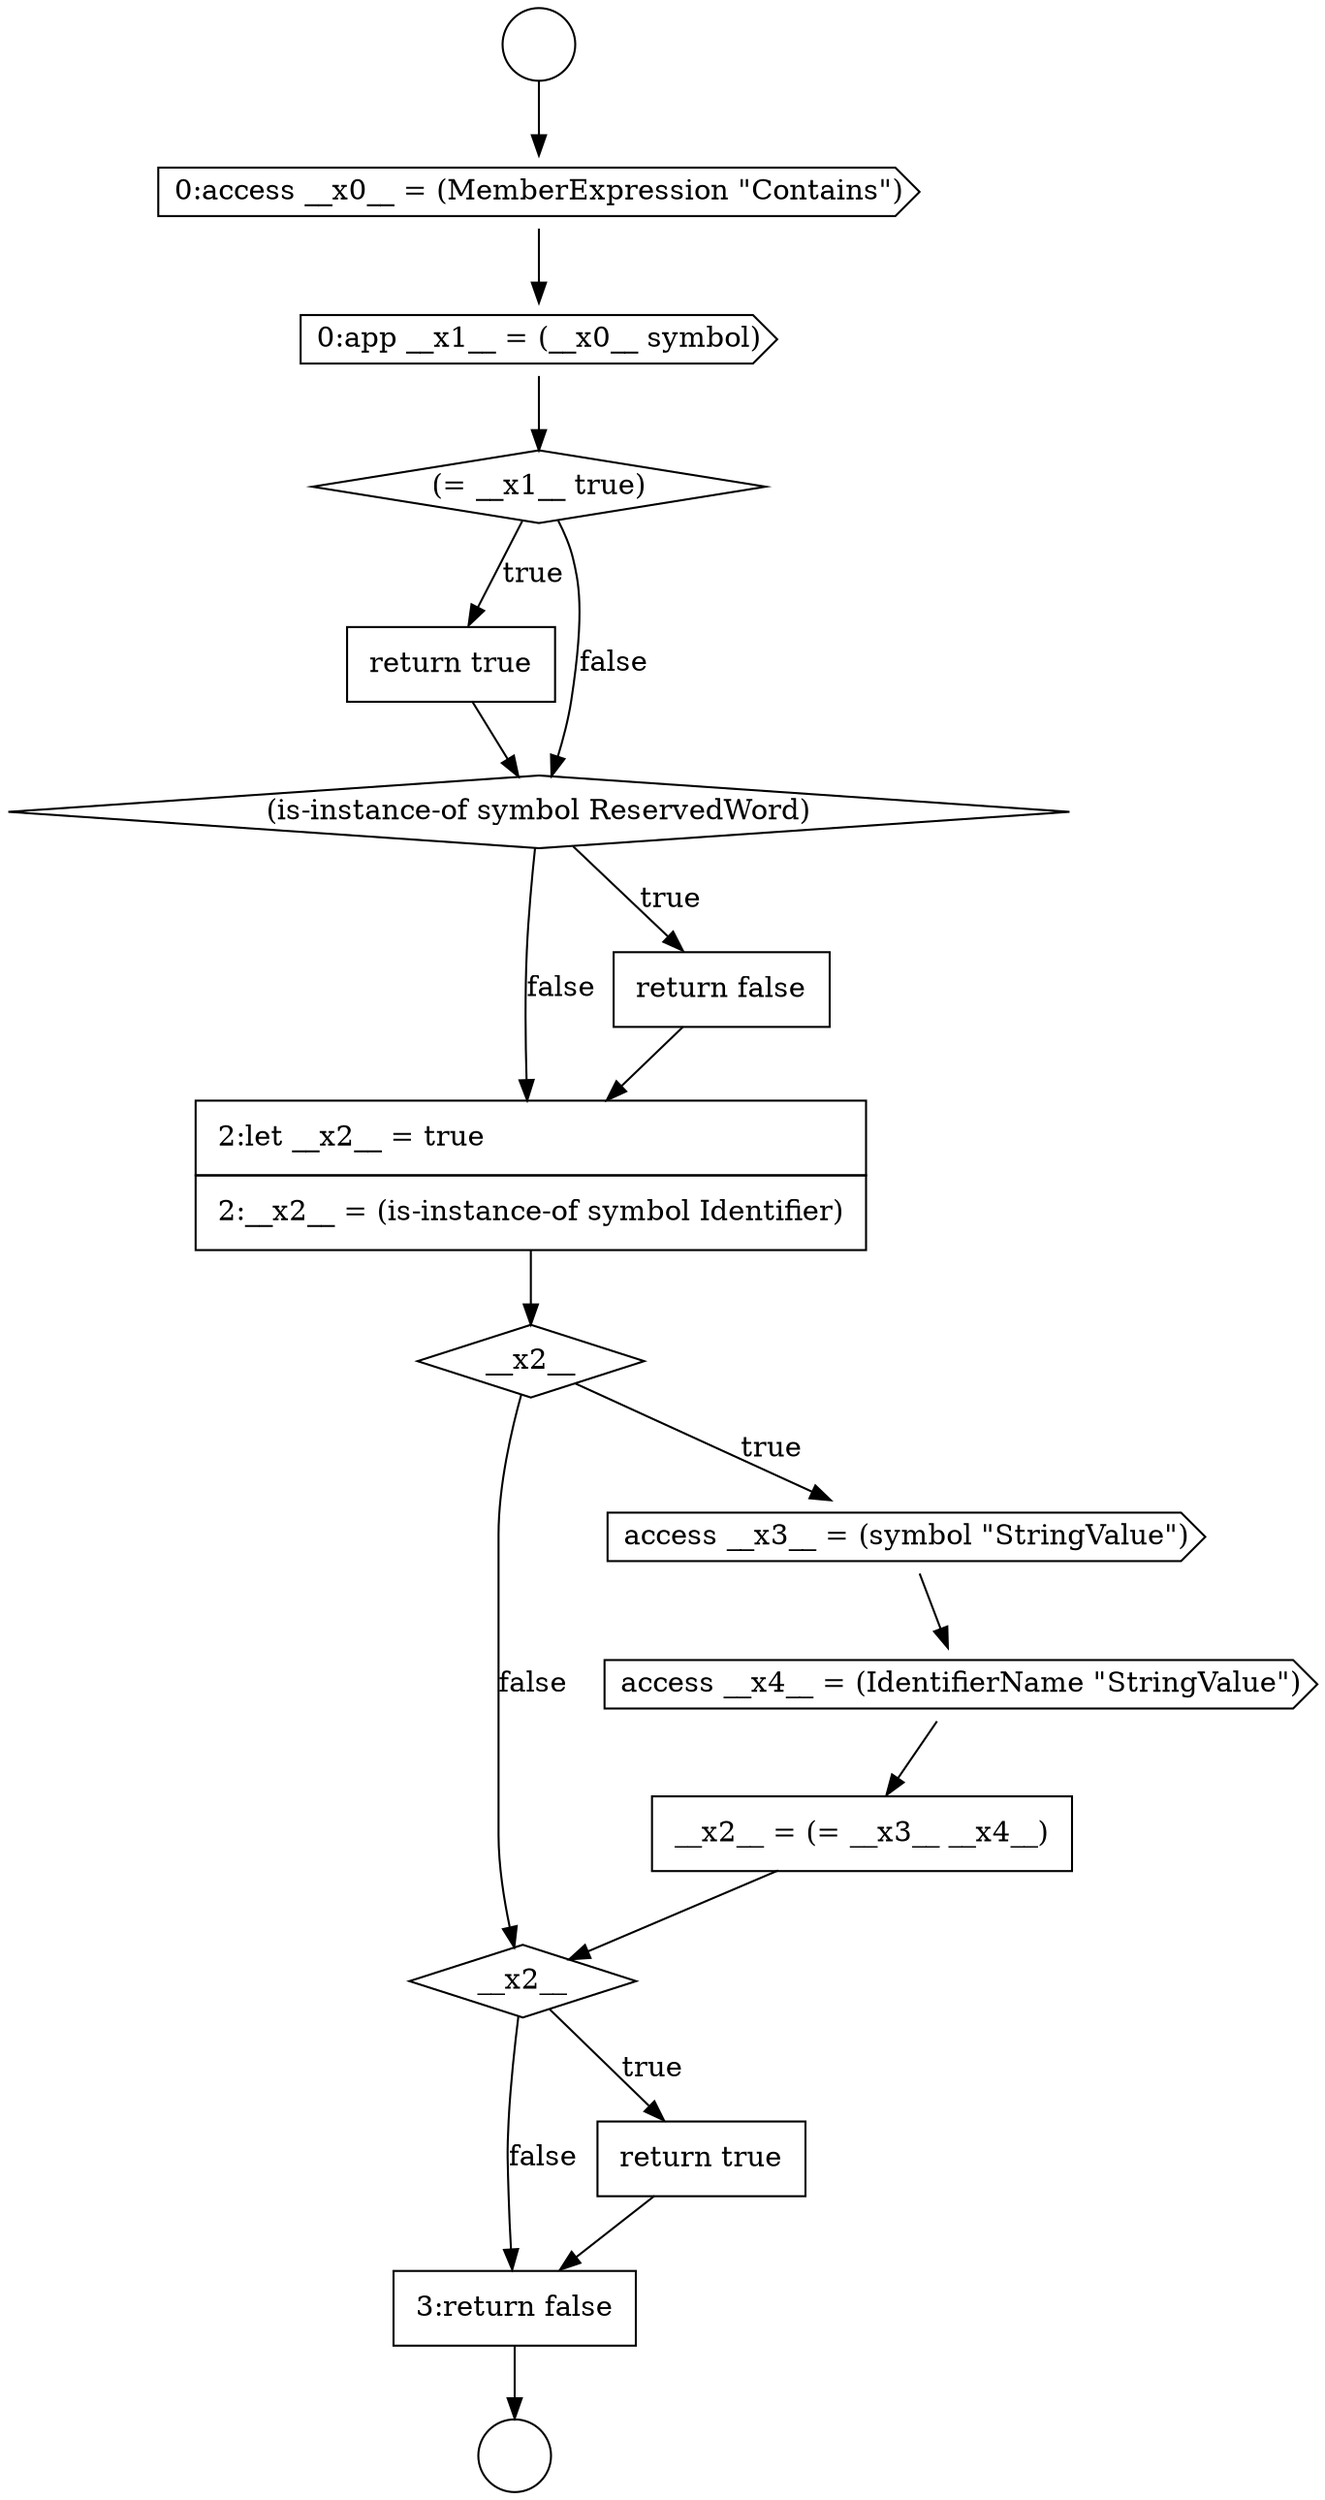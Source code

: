 digraph {
  node4011 [shape=none, margin=0, label=<<font color="black">
    <table border="0" cellborder="1" cellspacing="0" cellpadding="10">
      <tr><td align="left">2:let __x2__ = true</td></tr>
      <tr><td align="left">2:__x2__ = (is-instance-of symbol Identifier)</td></tr>
    </table>
  </font>> color="black" fillcolor="white" style=filled]
  node4008 [shape=none, margin=0, label=<<font color="black">
    <table border="0" cellborder="1" cellspacing="0" cellpadding="10">
      <tr><td align="left">return true</td></tr>
    </table>
  </font>> color="black" fillcolor="white" style=filled]
  node4018 [shape=none, margin=0, label=<<font color="black">
    <table border="0" cellborder="1" cellspacing="0" cellpadding="10">
      <tr><td align="left">3:return false</td></tr>
    </table>
  </font>> color="black" fillcolor="white" style=filled]
  node4016 [shape=diamond, label=<<font color="black">__x2__</font>> color="black" fillcolor="white" style=filled]
  node4012 [shape=diamond, label=<<font color="black">__x2__</font>> color="black" fillcolor="white" style=filled]
  node4004 [shape=circle label=" " color="black" fillcolor="white" style=filled]
  node4017 [shape=none, margin=0, label=<<font color="black">
    <table border="0" cellborder="1" cellspacing="0" cellpadding="10">
      <tr><td align="left">return true</td></tr>
    </table>
  </font>> color="black" fillcolor="white" style=filled]
  node4009 [shape=diamond, label=<<font color="black">(is-instance-of symbol ReservedWord)</font>> color="black" fillcolor="white" style=filled]
  node4013 [shape=cds, label=<<font color="black">access __x3__ = (symbol &quot;StringValue&quot;)</font>> color="black" fillcolor="white" style=filled]
  node4003 [shape=circle label=" " color="black" fillcolor="white" style=filled]
  node4006 [shape=cds, label=<<font color="black">0:app __x1__ = (__x0__ symbol)</font>> color="black" fillcolor="white" style=filled]
  node4010 [shape=none, margin=0, label=<<font color="black">
    <table border="0" cellborder="1" cellspacing="0" cellpadding="10">
      <tr><td align="left">return false</td></tr>
    </table>
  </font>> color="black" fillcolor="white" style=filled]
  node4014 [shape=cds, label=<<font color="black">access __x4__ = (IdentifierName &quot;StringValue&quot;)</font>> color="black" fillcolor="white" style=filled]
  node4007 [shape=diamond, label=<<font color="black">(= __x1__ true)</font>> color="black" fillcolor="white" style=filled]
  node4005 [shape=cds, label=<<font color="black">0:access __x0__ = (MemberExpression &quot;Contains&quot;)</font>> color="black" fillcolor="white" style=filled]
  node4015 [shape=none, margin=0, label=<<font color="black">
    <table border="0" cellborder="1" cellspacing="0" cellpadding="10">
      <tr><td align="left">__x2__ = (= __x3__ __x4__)</td></tr>
    </table>
  </font>> color="black" fillcolor="white" style=filled]
  node4014 -> node4015 [ color="black"]
  node4017 -> node4018 [ color="black"]
  node4006 -> node4007 [ color="black"]
  node4009 -> node4010 [label=<<font color="black">true</font>> color="black"]
  node4009 -> node4011 [label=<<font color="black">false</font>> color="black"]
  node4005 -> node4006 [ color="black"]
  node4003 -> node4005 [ color="black"]
  node4016 -> node4017 [label=<<font color="black">true</font>> color="black"]
  node4016 -> node4018 [label=<<font color="black">false</font>> color="black"]
  node4015 -> node4016 [ color="black"]
  node4018 -> node4004 [ color="black"]
  node4007 -> node4008 [label=<<font color="black">true</font>> color="black"]
  node4007 -> node4009 [label=<<font color="black">false</font>> color="black"]
  node4012 -> node4013 [label=<<font color="black">true</font>> color="black"]
  node4012 -> node4016 [label=<<font color="black">false</font>> color="black"]
  node4008 -> node4009 [ color="black"]
  node4010 -> node4011 [ color="black"]
  node4013 -> node4014 [ color="black"]
  node4011 -> node4012 [ color="black"]
}
